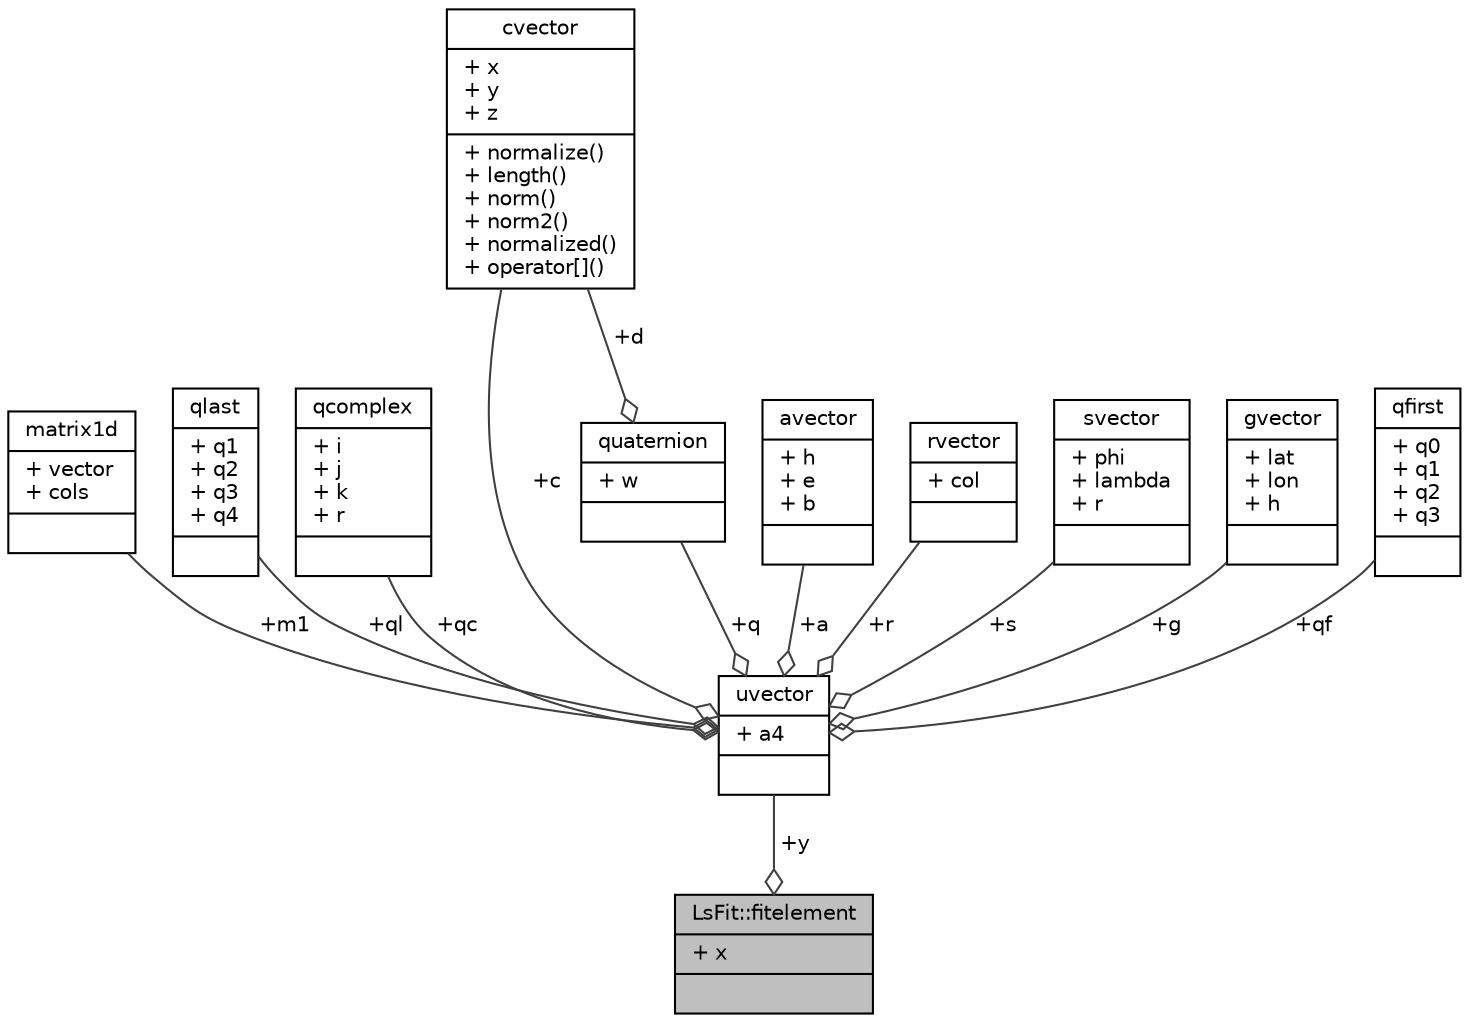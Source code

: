 digraph "LsFit::fitelement"
{
 // INTERACTIVE_SVG=YES
  edge [fontname="Helvetica",fontsize="10",labelfontname="Helvetica",labelfontsize="10"];
  node [fontname="Helvetica",fontsize="10",shape=record];
  Node1 [label="{LsFit::fitelement\n|+ x\l|}",height=0.2,width=0.4,color="black", fillcolor="grey75", style="filled", fontcolor="black"];
  Node2 -> Node1 [color="grey25",fontsize="10",style="solid",label=" +y" ,arrowhead="odiamond",fontname="Helvetica"];
  Node2 [label="{uvector\n|+ a4\l|}",height=0.2,width=0.4,color="black", fillcolor="white", style="filled",URL="$unionuvector.html",tooltip="Quaternion/Rvector Union. "];
  Node3 -> Node2 [color="grey25",fontsize="10",style="solid",label=" +m1" ,arrowhead="odiamond",fontname="Helvetica"];
  Node3 [label="{matrix1d\n|+ vector\l+ cols\l|}",height=0.2,width=0.4,color="black", fillcolor="white", style="filled",URL="$structmatrix1d.html",tooltip="n element row matrix "];
  Node4 -> Node2 [color="grey25",fontsize="10",style="solid",label=" +ql" ,arrowhead="odiamond",fontname="Helvetica"];
  Node4 [label="{qlast\n|+ q1\l+ q2\l+ q3\l+ q4\l|}",height=0.2,width=0.4,color="black", fillcolor="white", style="filled",URL="$structqlast.html",tooltip="Quaternion, scalar last, using vector elements. "];
  Node5 -> Node2 [color="grey25",fontsize="10",style="solid",label=" +qc" ,arrowhead="odiamond",fontname="Helvetica"];
  Node5 [label="{qcomplex\n|+ i\l+ j\l+ k\l+ r\l|}",height=0.2,width=0.4,color="black", fillcolor="white", style="filled",URL="$structqcomplex.html",tooltip="Quaternion, scalar last, using imaginary elements. "];
  Node6 -> Node2 [color="grey25",fontsize="10",style="solid",label=" +q" ,arrowhead="odiamond",fontname="Helvetica"];
  Node6 [label="{quaternion\n|+ w\l|}",height=0.2,width=0.4,color="black", fillcolor="white", style="filled",URL="$structquaternion.html",tooltip="Quaternion, scalar last, using x, y, z. "];
  Node7 -> Node6 [color="grey25",fontsize="10",style="solid",label=" +d" ,arrowhead="odiamond",fontname="Helvetica"];
  Node7 [label="{cvector\n|+ x\l+ y\l+ z\l|+ normalize()\l+ length()\l+ norm()\l+ norm2()\l+ normalized()\l+ operator[]()\l}",height=0.2,width=0.4,color="black", fillcolor="white", style="filled",URL="$classcvector.html",tooltip="3 element cartesian vector "];
  Node8 -> Node2 [color="grey25",fontsize="10",style="solid",label=" +a" ,arrowhead="odiamond",fontname="Helvetica"];
  Node8 [label="{avector\n|+ h\l+ e\l+ b\l|}",height=0.2,width=0.4,color="black", fillcolor="white", style="filled",URL="$structavector.html",tooltip="3 element attitude vector. "];
  Node9 -> Node2 [color="grey25",fontsize="10",style="solid",label=" +r" ,arrowhead="odiamond",fontname="Helvetica"];
  Node9 [label="{rvector\n|+ col\l|}",height=0.2,width=0.4,color="black", fillcolor="white", style="filled",URL="$structrvector.html",tooltip="3 element generic row vector "];
  Node10 -> Node2 [color="grey25",fontsize="10",style="solid",label=" +s" ,arrowhead="odiamond",fontname="Helvetica"];
  Node10 [label="{svector\n|+ phi\l+ lambda\l+ r\l|}",height=0.2,width=0.4,color="black", fillcolor="white", style="filled",URL="$structsvector.html",tooltip="3 element spherical vector "];
  Node7 -> Node2 [color="grey25",fontsize="10",style="solid",label=" +c" ,arrowhead="odiamond",fontname="Helvetica"];
  Node11 -> Node2 [color="grey25",fontsize="10",style="solid",label=" +g" ,arrowhead="odiamond",fontname="Helvetica"];
  Node11 [label="{gvector\n|+ lat\l+ lon\l+ h\l|}",height=0.2,width=0.4,color="black", fillcolor="white", style="filled",URL="$structgvector.html",tooltip="3 element geodetic vector "];
  Node12 -> Node2 [color="grey25",fontsize="10",style="solid",label=" +qf" ,arrowhead="odiamond",fontname="Helvetica"];
  Node12 [label="{qfirst\n|+ q0\l+ q1\l+ q2\l+ q3\l|}",height=0.2,width=0.4,color="black", fillcolor="white", style="filled",URL="$structqfirst.html",tooltip="Quaternion, scalar first using vector elements. "];
}

